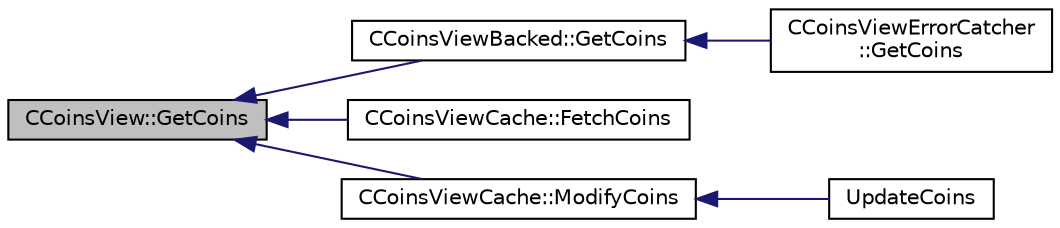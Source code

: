 digraph "CCoinsView::GetCoins"
{
  edge [fontname="Helvetica",fontsize="10",labelfontname="Helvetica",labelfontsize="10"];
  node [fontname="Helvetica",fontsize="10",shape=record];
  rankdir="LR";
  Node16 [label="CCoinsView::GetCoins",height=0.2,width=0.4,color="black", fillcolor="grey75", style="filled", fontcolor="black"];
  Node16 -> Node17 [dir="back",color="midnightblue",fontsize="10",style="solid",fontname="Helvetica"];
  Node17 [label="CCoinsViewBacked::GetCoins",height=0.2,width=0.4,color="black", fillcolor="white", style="filled",URL="$class_c_coins_view_backed.html#a456f9e85817556329a959c120998df5b",tooltip="Retrieve the CCoins (unspent transaction outputs) for a given txid. "];
  Node17 -> Node18 [dir="back",color="midnightblue",fontsize="10",style="solid",fontname="Helvetica"];
  Node18 [label="CCoinsViewErrorCatcher\l::GetCoins",height=0.2,width=0.4,color="black", fillcolor="white", style="filled",URL="$class_c_coins_view_error_catcher.html#a909f7b9e364b6f06bfea955209aa015d",tooltip="Retrieve the CCoins (unspent transaction outputs) for a given txid. "];
  Node16 -> Node19 [dir="back",color="midnightblue",fontsize="10",style="solid",fontname="Helvetica"];
  Node19 [label="CCoinsViewCache::FetchCoins",height=0.2,width=0.4,color="black", fillcolor="white", style="filled",URL="$class_c_coins_view_cache.html#a964e8bc4a5f8131eab430d356a25fc6d"];
  Node16 -> Node20 [dir="back",color="midnightblue",fontsize="10",style="solid",fontname="Helvetica"];
  Node20 [label="CCoinsViewCache::ModifyCoins",height=0.2,width=0.4,color="black", fillcolor="white", style="filled",URL="$class_c_coins_view_cache.html#ab67c0d489873ed735c4fc52aa66f0830",tooltip="Return a modifiable reference to a CCoins. "];
  Node20 -> Node21 [dir="back",color="midnightblue",fontsize="10",style="solid",fontname="Helvetica"];
  Node21 [label="UpdateCoins",height=0.2,width=0.4,color="black", fillcolor="white", style="filled",URL="$main_8h.html#acb54672aa2ce74f5068a5cf660432b67",tooltip="Apply the effects of this transaction on the UTXO set represented by view. "];
}

